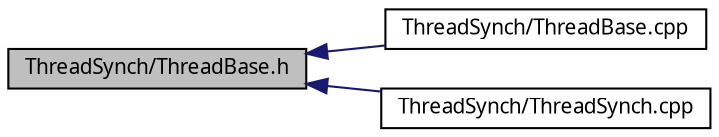 digraph G
{
  edge [fontname="FreeSans.ttf",fontsize=10,labelfontname="FreeSans.ttf",labelfontsize=10];
  node [fontname="FreeSans.ttf",fontsize=10,shape=record];
  rankdir=LR;
  Node1 [label="ThreadSynch/ThreadBase.h",height=0.2,width=0.4,color="black", fillcolor="grey75", style="filled" fontcolor="black"];
  Node1 -> Node2 [dir=back,color="midnightblue",fontsize=10,style="solid"];
  Node2 [label="ThreadSynch/ThreadBase.cpp",height=0.2,width=0.4,color="black", fillcolor="white", style="filled",URL="$_thread_base_8cpp.html"];
  Node1 -> Node3 [dir=back,color="midnightblue",fontsize=10,style="solid"];
  Node3 [label="ThreadSynch/ThreadSynch.cpp",height=0.2,width=0.4,color="black", fillcolor="white", style="filled",URL="$_thread_synch_8cpp.html"];
}
